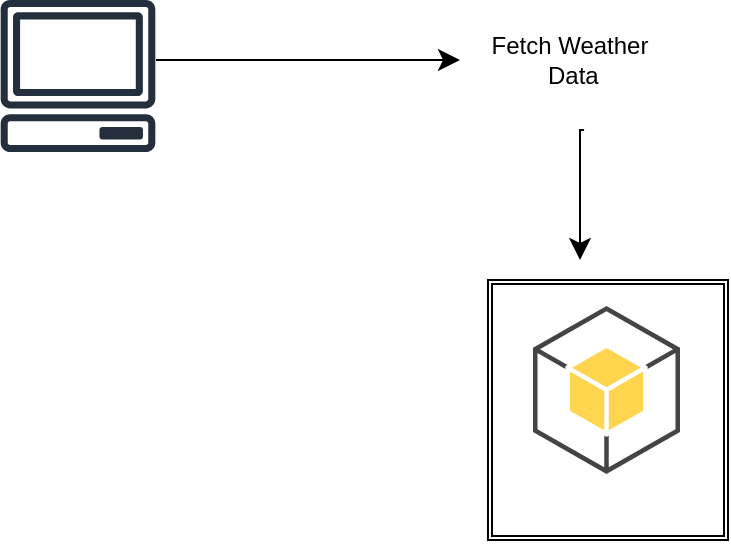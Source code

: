 <mxfile version="26.0.4">
  <diagram name="Page-1" id="HHapLnrhqVXgyaW970ha">
    <mxGraphModel dx="573" dy="456" grid="1" gridSize="10" guides="1" tooltips="1" connect="1" arrows="1" fold="1" page="1" pageScale="1" pageWidth="827" pageHeight="1169" math="0" shadow="0">
      <root>
        <mxCell id="0" />
        <mxCell id="1" parent="0" />
        <mxCell id="KP41fs4jYL8HxBQTLFU0-1" value="" style="sketch=0;outlineConnect=0;fontColor=#232F3E;gradientColor=none;fillColor=#232F3D;strokeColor=none;dashed=0;verticalLabelPosition=bottom;verticalAlign=top;align=center;html=1;fontSize=12;fontStyle=0;aspect=fixed;pointerEvents=1;shape=mxgraph.aws4.client;" vertex="1" parent="1">
          <mxGeometry x="110" y="180" width="78" height="76" as="geometry" />
        </mxCell>
        <mxCell id="KP41fs4jYL8HxBQTLFU0-7" value="Fetch Weather&lt;div&gt;&lt;span style=&quot;background-color: transparent; color: light-dark(rgb(0, 0, 0), rgb(255, 255, 255));&quot;&gt;&amp;nbsp;Data&lt;/span&gt;&lt;/div&gt;" style="text;strokeColor=none;align=center;fillColor=none;html=1;verticalAlign=middle;whiteSpace=wrap;rounded=0;" vertex="1" parent="1">
          <mxGeometry x="340" y="180" width="110" height="60" as="geometry" />
        </mxCell>
        <mxCell id="KP41fs4jYL8HxBQTLFU0-12" value="" style="edgeStyle=segmentEdgeStyle;endArrow=classic;html=1;curved=0;rounded=0;endSize=8;startSize=8;" edge="1" parent="1" target="KP41fs4jYL8HxBQTLFU0-7">
          <mxGeometry width="50" height="50" relative="1" as="geometry">
            <mxPoint x="188" y="210" as="sourcePoint" />
            <mxPoint x="300" y="190" as="targetPoint" />
          </mxGeometry>
        </mxCell>
        <mxCell id="KP41fs4jYL8HxBQTLFU0-13" value="" style="edgeStyle=segmentEdgeStyle;endArrow=classic;html=1;curved=0;rounded=0;endSize=8;startSize=8;exitX=0.564;exitY=1.083;exitDx=0;exitDy=0;exitPerimeter=0;" edge="1" parent="1" source="KP41fs4jYL8HxBQTLFU0-7">
          <mxGeometry width="50" height="50" relative="1" as="geometry">
            <mxPoint x="350" y="280" as="sourcePoint" />
            <mxPoint x="400" y="310" as="targetPoint" />
            <Array as="points">
              <mxPoint x="400" y="245" />
            </Array>
          </mxGeometry>
        </mxCell>
        <mxCell id="KP41fs4jYL8HxBQTLFU0-16" style="edgeStyle=orthogonalEdgeStyle;rounded=0;orthogonalLoop=1;jettySize=auto;html=1;exitX=0.5;exitY=1;exitDx=0;exitDy=0;" edge="1" parent="1" source="KP41fs4jYL8HxBQTLFU0-14">
          <mxGeometry relative="1" as="geometry">
            <mxPoint x="414" y="440" as="targetPoint" />
          </mxGeometry>
        </mxCell>
        <mxCell id="KP41fs4jYL8HxBQTLFU0-14" value="" style="shape=ext;double=1;rounded=0;whiteSpace=wrap;html=1;" vertex="1" parent="1">
          <mxGeometry x="354" y="320" width="120" height="130" as="geometry" />
        </mxCell>
        <mxCell id="KP41fs4jYL8HxBQTLFU0-15" value="" style="outlineConnect=0;dashed=0;verticalLabelPosition=bottom;verticalAlign=top;align=center;html=1;shape=mxgraph.aws3.android;fillColor=#FFD44F;gradientColor=none;" vertex="1" parent="1">
          <mxGeometry x="376.5" y="333" width="73.5" height="84" as="geometry" />
        </mxCell>
      </root>
    </mxGraphModel>
  </diagram>
</mxfile>

